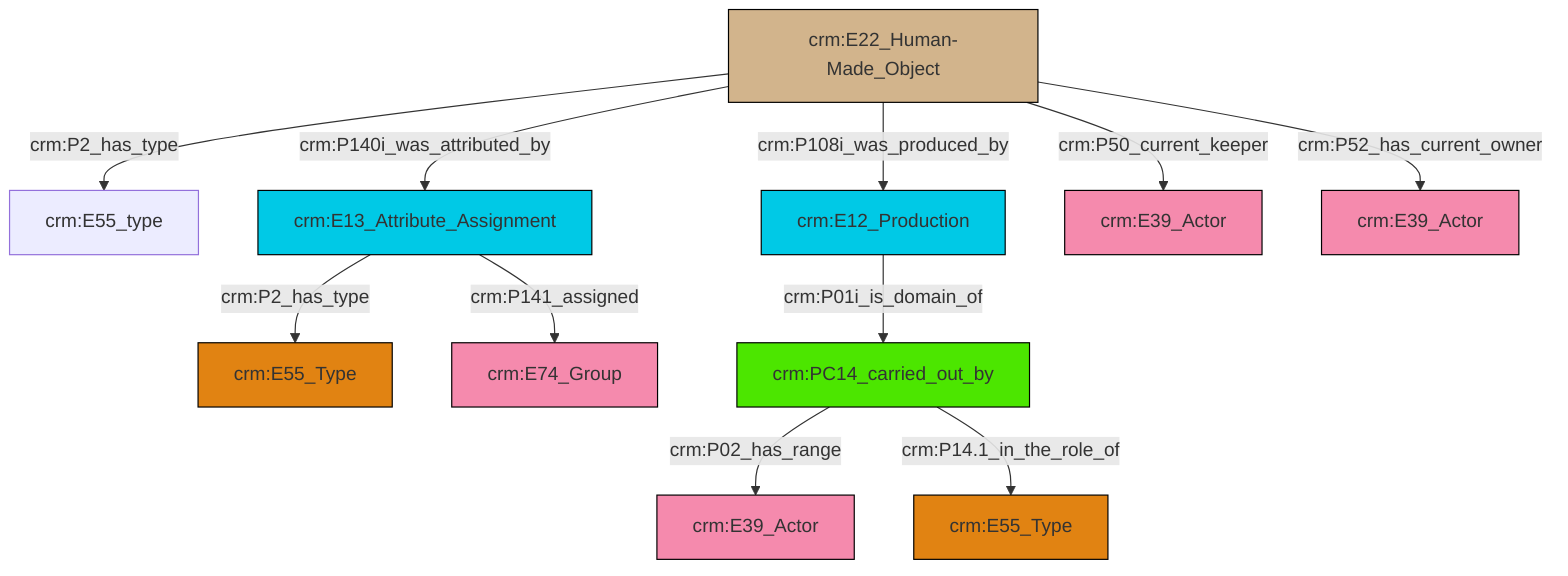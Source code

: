 graph TD
classDef Literal fill:#f2f2f2,stroke:#000000;
classDef CRM_Entity fill:#FFFFFF,stroke:#000000;
classDef Temporal_Entity fill:#00C9E6, stroke:#000000;
classDef Type fill:#E18312, stroke:#000000;
classDef Time-Span fill:#2C9C91, stroke:#000000;
classDef Appellation fill:#FFEB7F, stroke:#000000;
classDef Place fill:#008836, stroke:#000000;
classDef Persistent_Item fill:#B266B2, stroke:#000000;
classDef Conceptual_Object fill:#FFD700, stroke:#000000;
classDef Physical_Thing fill:#D2B48C, stroke:#000000;
classDef Actor fill:#f58aad, stroke:#000000;
classDef PC_Classes fill:#4ce600, stroke:#000000;
classDef Multi fill:#cccccc,stroke:#000000;

6["crm:E22_Human-Made_Object"]:::Physical_Thing -->|crm:P2_has_type| 7["crm:E55_type"]:::Default
8["crm:E13_Attribute_Assignment"]:::Temporal_Entity -->|crm:P2_has_type| 4["crm:E55_Type"]:::Type
11["crm:PC14_carried_out_by"]:::PC_Classes -->|crm:P02_has_range| 2["crm:E39_Actor"]:::Actor
6["crm:E22_Human-Made_Object"]:::Physical_Thing -->|crm:P140i_was_attributed_by| 8["crm:E13_Attribute_Assignment"]:::Temporal_Entity
6["crm:E22_Human-Made_Object"]:::Physical_Thing -->|crm:P108i_was_produced_by| 13["crm:E12_Production"]:::Temporal_Entity
13["crm:E12_Production"]:::Temporal_Entity -->|crm:P01i_is_domain_of| 11["crm:PC14_carried_out_by"]:::PC_Classes
6["crm:E22_Human-Made_Object"]:::Physical_Thing -->|crm:P50_current_keeper| 15["crm:E39_Actor"]:::Actor
11["crm:PC14_carried_out_by"]:::PC_Classes -->|crm:P14.1_in_the_role_of| 9["crm:E55_Type"]:::Type
6["crm:E22_Human-Made_Object"]:::Physical_Thing -->|crm:P52_has_current_owner| 0["crm:E39_Actor"]:::Actor
8["crm:E13_Attribute_Assignment"]:::Temporal_Entity -->|crm:P141_assigned| 18["crm:E74_Group"]:::Actor